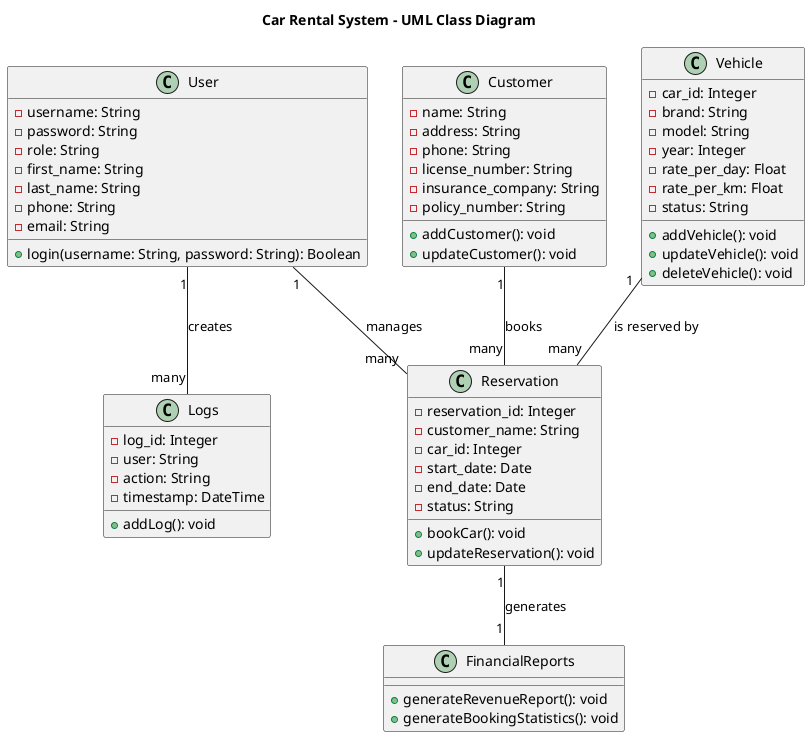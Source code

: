 @startuml
title Car Rental System - UML Class Diagram

' Define classes
class User {
    - username: String
    - password: String
    - role: String
    - first_name: String
    - last_name: String
    - phone: String
    - email: String
    + login(username: String, password: String): Boolean
}

class Customer {
    - name: String
    - address: String
    - phone: String
    - license_number: String
    - insurance_company: String
    - policy_number: String
    + addCustomer(): void
    + updateCustomer(): void
}

class Vehicle {
    - car_id: Integer
    - brand: String
    - model: String
    - year: Integer
    - rate_per_day: Float
    - rate_per_km: Float
    - status: String
    + addVehicle(): void
    + updateVehicle(): void
    + deleteVehicle(): void
}

class Reservation {
    - reservation_id: Integer
    - customer_name: String
    - car_id: Integer
    - start_date: Date
    - end_date: Date
    - status: String
    + bookCar(): void
    + updateReservation(): void
}

class FinancialReports {
    + generateRevenueReport(): void
    + generateBookingStatistics(): void
}

class Logs {
    - log_id: Integer
    - user: String
    - action: String
    - timestamp: DateTime
    + addLog(): void
}

' Define relationships
User "1" -- "many" Logs : creates
User "1" -- "many" Reservation : manages
Customer "1" -- "many" Reservation : books
Vehicle "1" -- "many" Reservation : is reserved by
Reservation "1" -- "1" FinancialReports : generates

@enduml